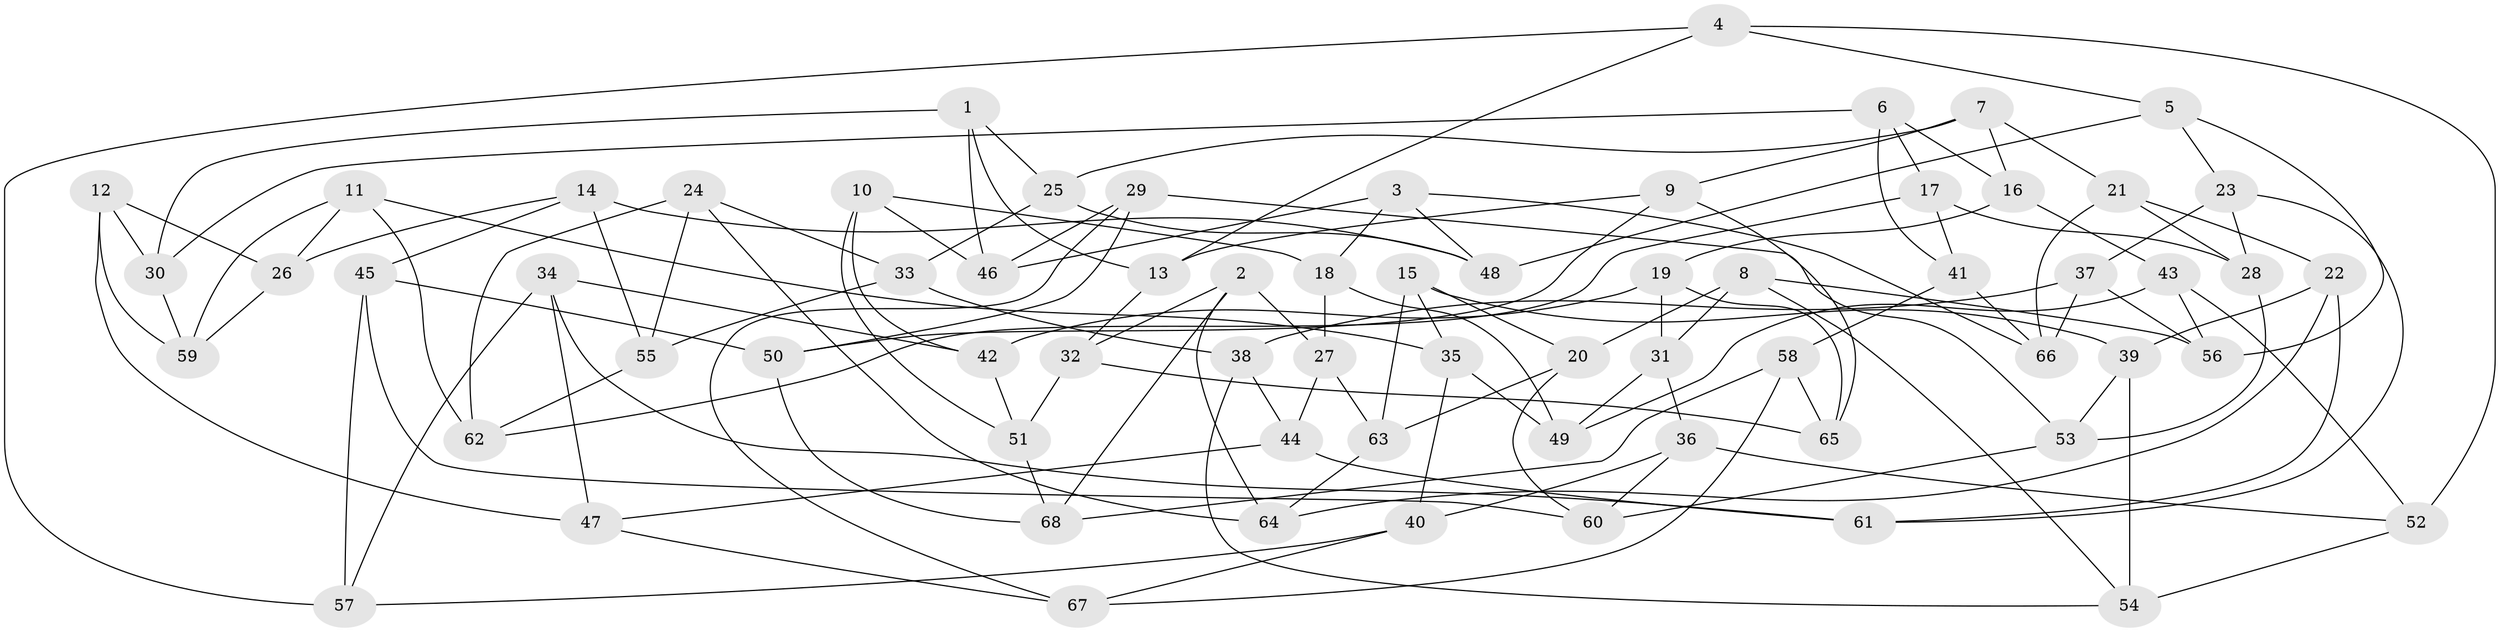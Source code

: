// coarse degree distribution, {6: 0.42857142857142855, 5: 0.16666666666666666, 3: 0.07142857142857142, 4: 0.3333333333333333}
// Generated by graph-tools (version 1.1) at 2025/52/02/27/25 19:52:29]
// undirected, 68 vertices, 136 edges
graph export_dot {
graph [start="1"]
  node [color=gray90,style=filled];
  1;
  2;
  3;
  4;
  5;
  6;
  7;
  8;
  9;
  10;
  11;
  12;
  13;
  14;
  15;
  16;
  17;
  18;
  19;
  20;
  21;
  22;
  23;
  24;
  25;
  26;
  27;
  28;
  29;
  30;
  31;
  32;
  33;
  34;
  35;
  36;
  37;
  38;
  39;
  40;
  41;
  42;
  43;
  44;
  45;
  46;
  47;
  48;
  49;
  50;
  51;
  52;
  53;
  54;
  55;
  56;
  57;
  58;
  59;
  60;
  61;
  62;
  63;
  64;
  65;
  66;
  67;
  68;
  1 -- 46;
  1 -- 25;
  1 -- 30;
  1 -- 13;
  2 -- 27;
  2 -- 64;
  2 -- 32;
  2 -- 68;
  3 -- 18;
  3 -- 66;
  3 -- 48;
  3 -- 46;
  4 -- 13;
  4 -- 5;
  4 -- 52;
  4 -- 57;
  5 -- 48;
  5 -- 23;
  5 -- 56;
  6 -- 17;
  6 -- 41;
  6 -- 30;
  6 -- 16;
  7 -- 9;
  7 -- 25;
  7 -- 16;
  7 -- 21;
  8 -- 31;
  8 -- 56;
  8 -- 20;
  8 -- 54;
  9 -- 65;
  9 -- 13;
  9 -- 50;
  10 -- 18;
  10 -- 46;
  10 -- 42;
  10 -- 51;
  11 -- 59;
  11 -- 62;
  11 -- 35;
  11 -- 26;
  12 -- 47;
  12 -- 59;
  12 -- 26;
  12 -- 30;
  13 -- 32;
  14 -- 26;
  14 -- 55;
  14 -- 45;
  14 -- 48;
  15 -- 35;
  15 -- 39;
  15 -- 63;
  15 -- 20;
  16 -- 43;
  16 -- 19;
  17 -- 41;
  17 -- 62;
  17 -- 28;
  18 -- 27;
  18 -- 49;
  19 -- 65;
  19 -- 42;
  19 -- 31;
  20 -- 60;
  20 -- 63;
  21 -- 66;
  21 -- 28;
  21 -- 22;
  22 -- 64;
  22 -- 39;
  22 -- 61;
  23 -- 37;
  23 -- 28;
  23 -- 61;
  24 -- 33;
  24 -- 64;
  24 -- 62;
  24 -- 55;
  25 -- 48;
  25 -- 33;
  26 -- 59;
  27 -- 44;
  27 -- 63;
  28 -- 53;
  29 -- 46;
  29 -- 53;
  29 -- 50;
  29 -- 67;
  30 -- 59;
  31 -- 49;
  31 -- 36;
  32 -- 51;
  32 -- 65;
  33 -- 38;
  33 -- 55;
  34 -- 57;
  34 -- 42;
  34 -- 61;
  34 -- 47;
  35 -- 40;
  35 -- 49;
  36 -- 52;
  36 -- 40;
  36 -- 60;
  37 -- 38;
  37 -- 56;
  37 -- 66;
  38 -- 44;
  38 -- 54;
  39 -- 53;
  39 -- 54;
  40 -- 57;
  40 -- 67;
  41 -- 66;
  41 -- 58;
  42 -- 51;
  43 -- 56;
  43 -- 49;
  43 -- 52;
  44 -- 61;
  44 -- 47;
  45 -- 50;
  45 -- 57;
  45 -- 60;
  47 -- 67;
  50 -- 68;
  51 -- 68;
  52 -- 54;
  53 -- 60;
  55 -- 62;
  58 -- 68;
  58 -- 65;
  58 -- 67;
  63 -- 64;
}
